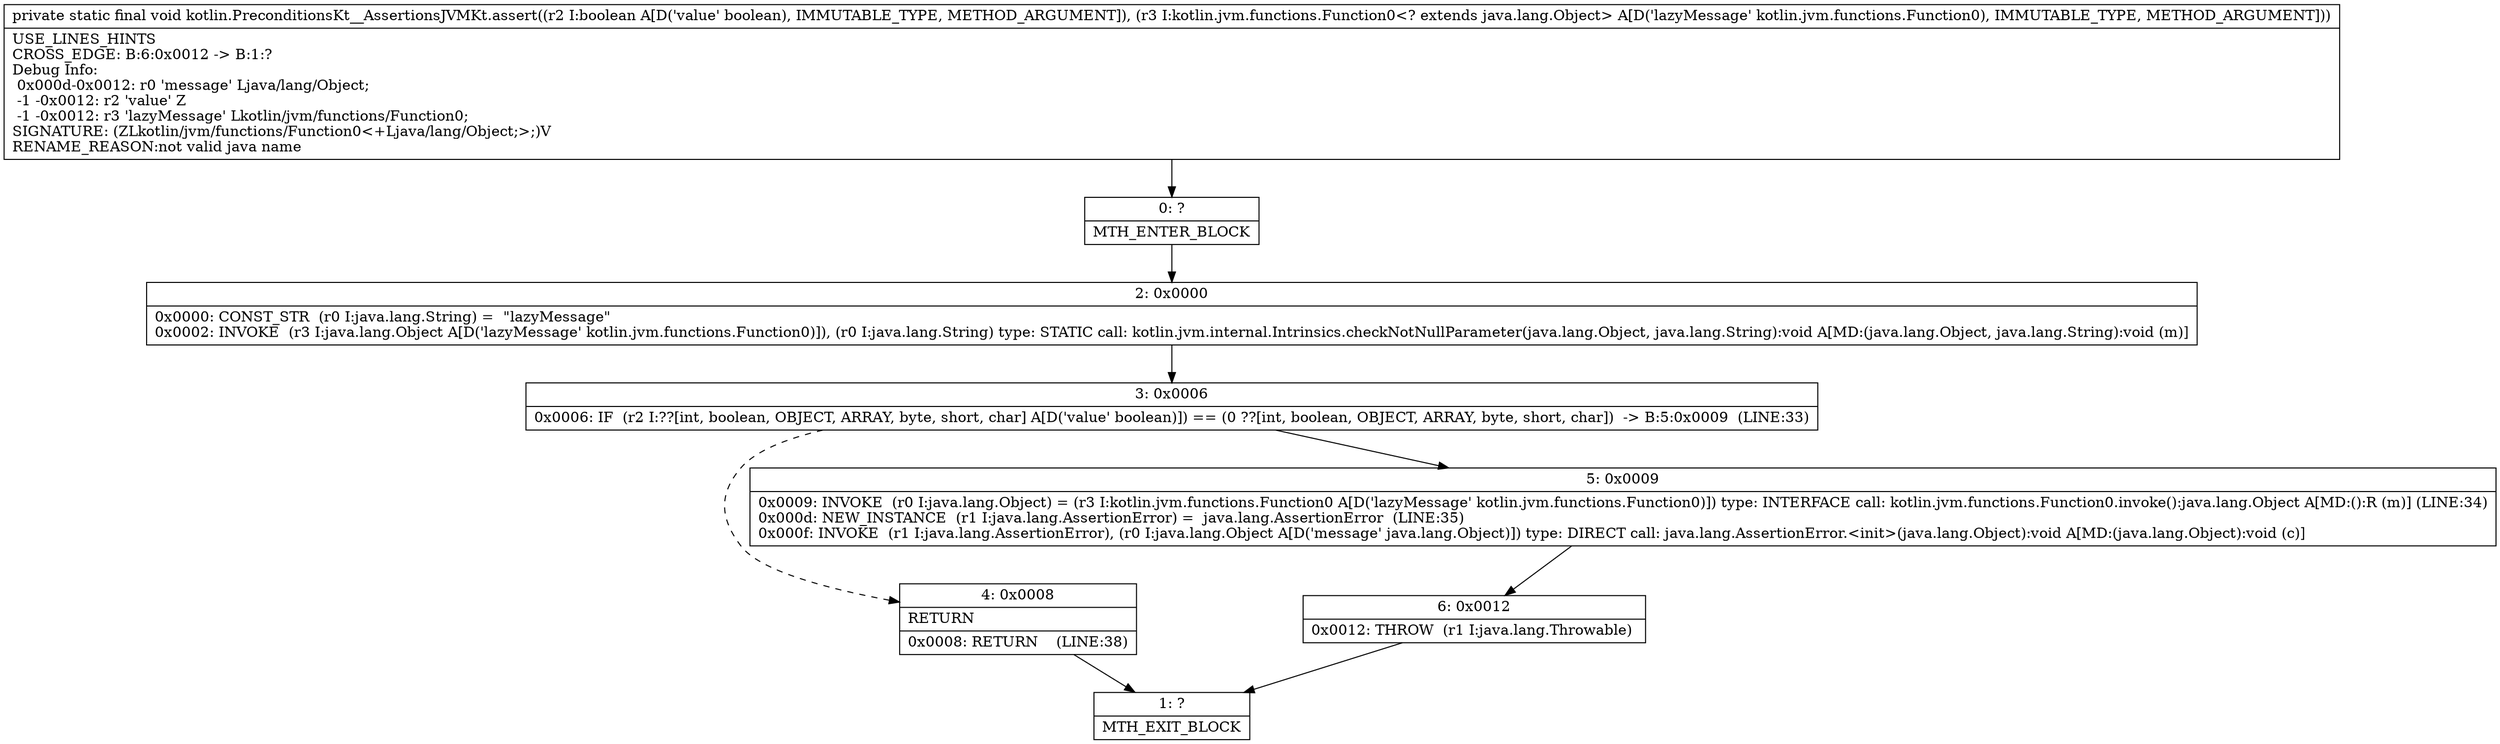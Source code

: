 digraph "CFG forkotlin.PreconditionsKt__AssertionsJVMKt.assert(ZLkotlin\/jvm\/functions\/Function0;)V" {
Node_0 [shape=record,label="{0\:\ ?|MTH_ENTER_BLOCK\l}"];
Node_2 [shape=record,label="{2\:\ 0x0000|0x0000: CONST_STR  (r0 I:java.lang.String) =  \"lazyMessage\" \l0x0002: INVOKE  (r3 I:java.lang.Object A[D('lazyMessage' kotlin.jvm.functions.Function0)]), (r0 I:java.lang.String) type: STATIC call: kotlin.jvm.internal.Intrinsics.checkNotNullParameter(java.lang.Object, java.lang.String):void A[MD:(java.lang.Object, java.lang.String):void (m)]\l}"];
Node_3 [shape=record,label="{3\:\ 0x0006|0x0006: IF  (r2 I:??[int, boolean, OBJECT, ARRAY, byte, short, char] A[D('value' boolean)]) == (0 ??[int, boolean, OBJECT, ARRAY, byte, short, char])  \-\> B:5:0x0009  (LINE:33)\l}"];
Node_4 [shape=record,label="{4\:\ 0x0008|RETURN\l|0x0008: RETURN    (LINE:38)\l}"];
Node_1 [shape=record,label="{1\:\ ?|MTH_EXIT_BLOCK\l}"];
Node_5 [shape=record,label="{5\:\ 0x0009|0x0009: INVOKE  (r0 I:java.lang.Object) = (r3 I:kotlin.jvm.functions.Function0 A[D('lazyMessage' kotlin.jvm.functions.Function0)]) type: INTERFACE call: kotlin.jvm.functions.Function0.invoke():java.lang.Object A[MD:():R (m)] (LINE:34)\l0x000d: NEW_INSTANCE  (r1 I:java.lang.AssertionError) =  java.lang.AssertionError  (LINE:35)\l0x000f: INVOKE  (r1 I:java.lang.AssertionError), (r0 I:java.lang.Object A[D('message' java.lang.Object)]) type: DIRECT call: java.lang.AssertionError.\<init\>(java.lang.Object):void A[MD:(java.lang.Object):void (c)]\l}"];
Node_6 [shape=record,label="{6\:\ 0x0012|0x0012: THROW  (r1 I:java.lang.Throwable) \l}"];
MethodNode[shape=record,label="{private static final void kotlin.PreconditionsKt__AssertionsJVMKt.assert((r2 I:boolean A[D('value' boolean), IMMUTABLE_TYPE, METHOD_ARGUMENT]), (r3 I:kotlin.jvm.functions.Function0\<? extends java.lang.Object\> A[D('lazyMessage' kotlin.jvm.functions.Function0), IMMUTABLE_TYPE, METHOD_ARGUMENT]))  | USE_LINES_HINTS\lCROSS_EDGE: B:6:0x0012 \-\> B:1:?\lDebug Info:\l  0x000d\-0x0012: r0 'message' Ljava\/lang\/Object;\l  \-1 \-0x0012: r2 'value' Z\l  \-1 \-0x0012: r3 'lazyMessage' Lkotlin\/jvm\/functions\/Function0;\lSIGNATURE: (ZLkotlin\/jvm\/functions\/Function0\<+Ljava\/lang\/Object;\>;)V\lRENAME_REASON:not valid java name\l}"];
MethodNode -> Node_0;Node_0 -> Node_2;
Node_2 -> Node_3;
Node_3 -> Node_4[style=dashed];
Node_3 -> Node_5;
Node_4 -> Node_1;
Node_5 -> Node_6;
Node_6 -> Node_1;
}

